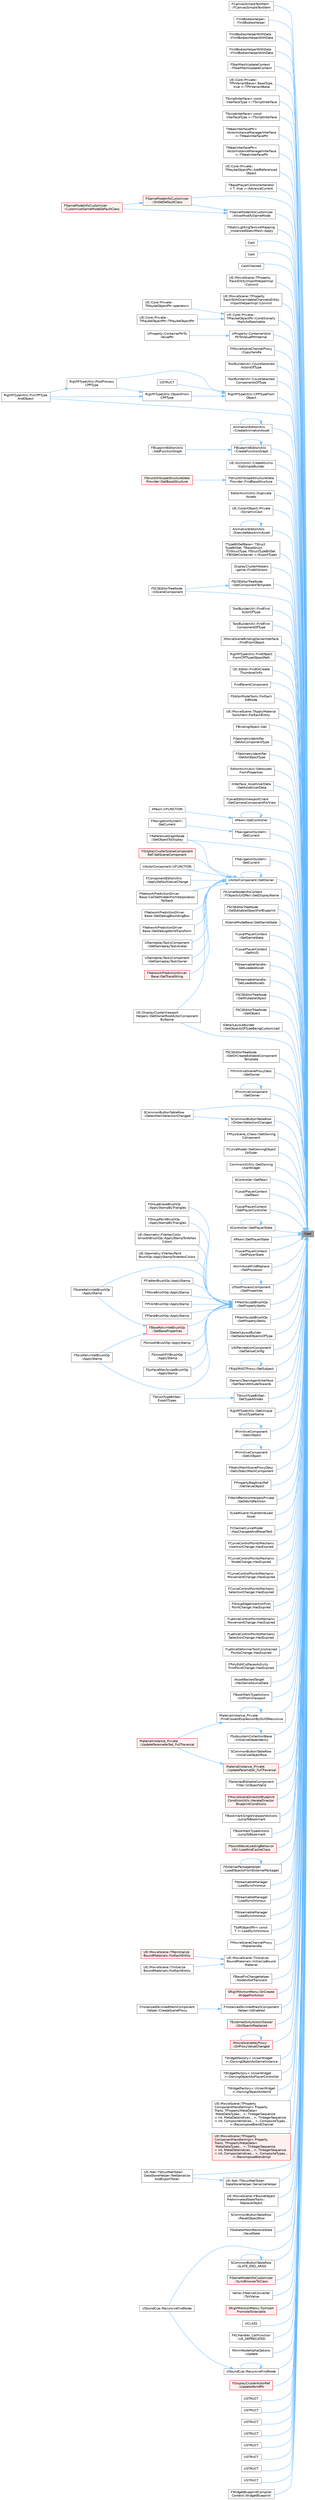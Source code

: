 digraph "Cast"
{
 // INTERACTIVE_SVG=YES
 // LATEX_PDF_SIZE
  bgcolor="transparent";
  edge [fontname=Helvetica,fontsize=10,labelfontname=Helvetica,labelfontsize=10];
  node [fontname=Helvetica,fontsize=10,shape=box,height=0.2,width=0.4];
  rankdir="RL";
  Node1 [id="Node000001",label="Cast",height=0.2,width=0.4,color="gray40", fillcolor="grey60", style="filled", fontcolor="black",tooltip=" "];
  Node1 -> Node2 [id="edge1_Node000001_Node000002",dir="back",color="steelblue1",style="solid",tooltip=" "];
  Node2 [id="Node000002",label="FCanvasSimpleTextItem\l::FCanvasSimpleTextItem",height=0.2,width=0.4,color="grey40", fillcolor="white", style="filled",URL="$d8/de2/classFCanvasSimpleTextItem.html#a01c186486002ed4fd126511b61e7a86a",tooltip="Constructor."];
  Node1 -> Node3 [id="edge2_Node000001_Node000003",dir="back",color="steelblue1",style="solid",tooltip=" "];
  Node3 [id="Node000003",label="FInitBodiesHelper::\lFInitBodiesHelper",height=0.2,width=0.4,color="grey40", fillcolor="white", style="filled",URL="$d5/d8e/structFInitBodiesHelper.html#a86c9d74a00c7fded91cfdf7fc2d6989f",tooltip=" "];
  Node1 -> Node4 [id="edge3_Node000001_Node000004",dir="back",color="steelblue1",style="solid",tooltip=" "];
  Node4 [id="Node000004",label="FInitBodiesHelperWithData\l::FInitBodiesHelperWithData",height=0.2,width=0.4,color="grey40", fillcolor="white", style="filled",URL="$d7/d7e/structFInitBodiesHelperWithData.html#a4f21f7468a4128b8f01c4a8bce074e0a",tooltip=" "];
  Node1 -> Node5 [id="edge4_Node000001_Node000005",dir="back",color="steelblue1",style="solid",tooltip=" "];
  Node5 [id="Node000005",label="FInitBodiesHelperWithData\l::FInitBodiesHelperWithData",height=0.2,width=0.4,color="grey40", fillcolor="white", style="filled",URL="$d7/d7e/structFInitBodiesHelperWithData.html#a0c193d12812a23575c629fad4cda5cf7",tooltip=" "];
  Node1 -> Node6 [id="edge5_Node000001_Node000006",dir="back",color="steelblue1",style="solid",tooltip=" "];
  Node6 [id="Node000006",label="FSkelMeshUpdateContext\l::FSkelMeshUpdateContext",height=0.2,width=0.4,color="grey40", fillcolor="white", style="filled",URL="$d7/d33/structFSkelMeshUpdateContext.html#a0a7981243ece7dd532389f9729cc0dcc",tooltip=" "];
  Node1 -> Node7 [id="edge6_Node000001_Node000007",dir="back",color="steelblue1",style="solid",tooltip=" "];
  Node7 [id="Node000007",label="UE::Core::Private::\lTPtrVariantBase\< BaseType,\l true \>::TPtrVariantBase",height=0.2,width=0.4,color="grey40", fillcolor="white", style="filled",URL="$df/dbd/structUE_1_1Core_1_1Private_1_1TPtrVariantBase.html#add8b597178dca2256af934b512d0f3e7",tooltip=" "];
  Node1 -> Node8 [id="edge7_Node000001_Node000008",dir="back",color="steelblue1",style="solid",tooltip=" "];
  Node8 [id="Node000008",label="TScriptInterface\< const\l InterfaceType \>::TScriptInterface",height=0.2,width=0.4,color="grey40", fillcolor="white", style="filled",URL="$dd/d73/classTScriptInterface.html#a43f111e4836ea6ce4f5dd40e00d1c0b0",tooltip=" "];
  Node1 -> Node9 [id="edge8_Node000001_Node000009",dir="back",color="steelblue1",style="solid",tooltip=" "];
  Node9 [id="Node000009",label="TScriptInterface\< const\l InterfaceType \>::TScriptInterface",height=0.2,width=0.4,color="grey40", fillcolor="white", style="filled",URL="$dd/d73/classTScriptInterface.html#aefdea0c46e58f673ab39a670700d4801",tooltip=" "];
  Node1 -> Node10 [id="edge9_Node000001_Node000010",dir="back",color="steelblue1",style="solid",tooltip=" "];
  Node10 [id="Node000010",label="TWeakInterfacePtr\<\l IActorInstanceManagerInterface\l \>::TWeakInterfacePtr",height=0.2,width=0.4,color="grey40", fillcolor="white", style="filled",URL="$d6/d5b/structTWeakInterfacePtr.html#ab9a571952f1f2a5edbacae906a86f252",tooltip=" "];
  Node1 -> Node11 [id="edge10_Node000001_Node000011",dir="back",color="steelblue1",style="solid",tooltip=" "];
  Node11 [id="Node000011",label="TWeakInterfacePtr\<\l IActorInstanceManagerInterface\l \>::TWeakInterfacePtr",height=0.2,width=0.4,color="grey40", fillcolor="white", style="filled",URL="$d6/d5b/structTWeakInterfacePtr.html#a242e72911105d80e06d3dcfac2c576da",tooltip=" "];
  Node1 -> Node12 [id="edge11_Node000001_Node000012",dir="back",color="steelblue1",style="solid",tooltip=" "];
  Node12 [id="Node000012",label="UE::Core::Private::\lTMaybeObjectPtr::AddReferenced\lObject",height=0.2,width=0.4,color="grey40", fillcolor="white", style="filled",URL="$dc/d92/classUE_1_1Core_1_1Private_1_1TMaybeObjectPtr.html#a73ee2d12ec5837dd726795a92750d25a",tooltip=" "];
  Node1 -> Node13 [id="edge12_Node000001_Node000013",dir="back",color="steelblue1",style="solid",tooltip=" "];
  Node13 [id="Node000013",label="TBasePlayerControllerIterator\l\< T, true \>::AdvanceCurrent",height=0.2,width=0.4,color="grey40", fillcolor="white", style="filled",URL="$dd/dbd/classTBasePlayerControllerIterator.html#a2365e35710b7cbd38144332cc611a778",tooltip=" "];
  Node1 -> Node14 [id="edge13_Node000001_Node000014",dir="back",color="steelblue1",style="solid",tooltip=" "];
  Node14 [id="Node000014",label="FGameModeInfoCustomizer\l::AllowModifyGameMode",height=0.2,width=0.4,color="grey40", fillcolor="white", style="filled",URL="$d8/d99/classFGameModeInfoCustomizer.html#a490f16cd398c6b4d95dda016018a644f",tooltip="Are we allowed to modify the currently selected GameMode."];
  Node14 -> Node15 [id="edge14_Node000014_Node000015",dir="back",color="steelblue1",style="solid",tooltip=" "];
  Node15 [id="Node000015",label="FGameModeInfoCustomizer\l::CustomizeGameModeDefaultClass",height=0.2,width=0.4,color="red", fillcolor="#FFF0F0", style="filled",URL="$d8/d99/classFGameModeInfoCustomizer.html#a74d406f84c5b9f70518e8d34579a603e",tooltip="Create widget fo modifying a default class within the current GameMode."];
  Node14 -> Node17 [id="edge15_Node000014_Node000017",dir="back",color="steelblue1",style="solid",tooltip=" "];
  Node17 [id="Node000017",label="FGameModeInfoCustomizer\l::OnSetDefaultClass",height=0.2,width=0.4,color="red", fillcolor="#FFF0F0", style="filled",URL="$d8/d99/classFGameModeInfoCustomizer.html#a2a39d454a3b125216403449709824e10",tooltip="Set a new default class by property name."];
  Node17 -> Node15 [id="edge16_Node000017_Node000015",dir="back",color="steelblue1",style="solid",tooltip=" "];
  Node1 -> Node20 [id="edge17_Node000001_Node000020",dir="back",color="steelblue1",style="solid",tooltip=" "];
  Node20 [id="Node000020",label="FStaticLightingTextureMapping\l_InstancedStaticMesh::Apply",height=0.2,width=0.4,color="grey40", fillcolor="white", style="filled",URL="$d6/d70/classFStaticLightingTextureMapping__InstancedStaticMesh.html#a613b6ad7072a93624e7440372095d7d0",tooltip="Called when the static lighting has been computed to apply it to the mapping's owner."];
  Node1 -> Node21 [id="edge18_Node000001_Node000021",dir="back",color="steelblue1",style="solid",tooltip=" "];
  Node21 [id="Node000021",label="Cast",height=0.2,width=0.4,color="grey40", fillcolor="white", style="filled",URL="$d4/d55/Casts_8h.html#aa3bee9241bfea4e31a141239ed1072bd",tooltip=" "];
  Node1 -> Node22 [id="edge19_Node000001_Node000022",dir="back",color="steelblue1",style="solid",tooltip=" "];
  Node22 [id="Node000022",label="Cast",height=0.2,width=0.4,color="grey40", fillcolor="white", style="filled",URL="$d4/d55/Casts_8h.html#ad1dc37e15df3c764f07af1d14369ec34",tooltip=" "];
  Node1 -> Node23 [id="edge20_Node000001_Node000023",dir="back",color="steelblue1",style="solid",tooltip=" "];
  Node23 [id="Node000023",label="CastChecked",height=0.2,width=0.4,color="grey40", fillcolor="white", style="filled",URL="$d4/d55/Casts_8h.html#a6179024f682e78f98f7cfd82c1fdac31",tooltip=" "];
  Node1 -> Node24 [id="edge21_Node000001_Node000024",dir="back",color="steelblue1",style="solid",tooltip=" "];
  Node24 [id="Node000024",label="UE::MovieScene::TProperty\lTrackEntityImportHelperImpl\l::Commit",height=0.2,width=0.4,color="grey40", fillcolor="white", style="filled",URL="$d1/de8/structUE_1_1MovieScene_1_1TPropertyTrackEntityImportHelperImpl.html#a826e41103bbdda25abb0fc7fd373d636",tooltip=" "];
  Node1 -> Node25 [id="edge22_Node000001_Node000025",dir="back",color="steelblue1",style="solid",tooltip=" "];
  Node25 [id="Node000025",label="UE::MovieScene::TProperty\lTrackWithOverridableChannelsEntity\lImportHelperImpl::Commit",height=0.2,width=0.4,color="grey40", fillcolor="white", style="filled",URL="$d9/daa/structUE_1_1MovieScene_1_1TPropertyTrackWithOverridableChannelsEntityImportHelperImpl.html#a7497ac6885c9741ba2b2efb5447aee32",tooltip=" "];
  Node1 -> Node26 [id="edge23_Node000001_Node000026",dir="back",color="steelblue1",style="solid",tooltip=" "];
  Node26 [id="Node000026",label="UE::Core::Private::\lTMaybeObjectPtr::Conditionally\lMarkAsReachable",height=0.2,width=0.4,color="grey40", fillcolor="white", style="filled",URL="$dc/d92/classUE_1_1Core_1_1Private_1_1TMaybeObjectPtr.html#a29ee103bc2b47f1f7c6645147652eb7e",tooltip=" "];
  Node26 -> Node27 [id="edge24_Node000026_Node000027",dir="back",color="steelblue1",style="solid",tooltip=" "];
  Node27 [id="Node000027",label="UE::Core::Private::\lTMaybeObjectPtr::TMaybeObjectPtr",height=0.2,width=0.4,color="grey40", fillcolor="white", style="filled",URL="$dc/d92/classUE_1_1Core_1_1Private_1_1TMaybeObjectPtr.html#aed2a3ac29e7a7054e929c2b763a4d066",tooltip=" "];
  Node26 -> Node28 [id="edge25_Node000026_Node000028",dir="back",color="steelblue1",style="solid",tooltip=" "];
  Node28 [id="Node000028",label="UE::Core::Private::\lTMaybeObjectPtr::operator=",height=0.2,width=0.4,color="grey40", fillcolor="white", style="filled",URL="$dc/d92/classUE_1_1Core_1_1Private_1_1TMaybeObjectPtr.html#aa3fe48d1b3886e62af85e13ab70f1eef",tooltip=" "];
  Node1 -> Node29 [id="edge26_Node000001_Node000029",dir="back",color="steelblue1",style="solid",tooltip=" "];
  Node29 [id="Node000029",label="UProperty::ContainerVoid\lPtrToValuePtrInternal",height=0.2,width=0.4,color="grey40", fillcolor="white", style="filled",URL="$dd/d39/classUProperty.html#add8c69d428fd5059a03c3bb43e1deeeb",tooltip=" "];
  Node29 -> Node30 [id="edge27_Node000029_Node000030",dir="back",color="steelblue1",style="solid",tooltip=" "];
  Node30 [id="Node000030",label="UProperty::ContainerPtrTo\lValuePtr",height=0.2,width=0.4,color="grey40", fillcolor="white", style="filled",URL="$dd/d39/classUProperty.html#ac89b27bfcba755cd55e6b24744c86993",tooltip=" "];
  Node1 -> Node31 [id="edge28_Node000001_Node000031",dir="back",color="steelblue1",style="solid",tooltip=" "];
  Node31 [id="Node000031",label="FMovieSceneChannelProxy\l::CopyHandle",height=0.2,width=0.4,color="grey40", fillcolor="white", style="filled",URL="$dd/d5f/structFMovieSceneChannelProxy.html#a551be263ce05f8d1be61997dcf447c4f",tooltip="Make a new channel handle for the same channel type name and index for this channel proxy."];
  Node1 -> Node32 [id="edge29_Node000001_Node000032",dir="back",color="steelblue1",style="solid",tooltip=" "];
  Node32 [id="Node000032",label="ToolBuilderUtil::CountSelected\lActorsOfType",height=0.2,width=0.4,color="grey40", fillcolor="white", style="filled",URL="$de/d3e/namespaceToolBuilderUtil.html#ae52ec65b46ade2e1a470ccc6076c99ea",tooltip="Count number of selected Actors of given type."];
  Node1 -> Node33 [id="edge30_Node000001_Node000033",dir="back",color="steelblue1",style="solid",tooltip=" "];
  Node33 [id="Node000033",label="ToolBuilderUtil::CountSelected\lComponentsOfType",height=0.2,width=0.4,color="grey40", fillcolor="white", style="filled",URL="$de/d3e/namespaceToolBuilderUtil.html#ac92fcc688e8fc2c900c85355b79554cf",tooltip="Count number of components of given type."];
  Node1 -> Node34 [id="edge31_Node000001_Node000034",dir="back",color="steelblue1",style="solid",tooltip=" "];
  Node34 [id="Node000034",label="RigVMTypeUtils::CPPTypeFrom\lObject",height=0.2,width=0.4,color="grey40", fillcolor="white", style="filled",URL="$d9/d01/namespaceRigVMTypeUtils.html#ab0fe455249fed1eb404187130752f2b4",tooltip=" "];
  Node34 -> Node35 [id="edge32_Node000034_Node000035",dir="back",color="steelblue1",style="solid",tooltip=" "];
  Node35 [id="Node000035",label="RigVMTypeUtils::ObjectFrom\lCPPType",height=0.2,width=0.4,color="grey40", fillcolor="white", style="filled",URL="$d9/d01/namespaceRigVMTypeUtils.html#a782f8e06e09a2bc55a1e27c0b83201b5",tooltip=" "];
  Node35 -> Node36 [id="edge33_Node000035_Node000036",dir="back",color="steelblue1",style="solid",tooltip=" "];
  Node36 [id="Node000036",label="RigVMTypeUtils::FixCPPType\lAndObject",height=0.2,width=0.4,color="grey40", fillcolor="white", style="filled",URL="$d9/d01/namespaceRigVMTypeUtils.html#a3d94027dc13494128fe7ca7762e3daa1",tooltip=" "];
  Node35 -> Node37 [id="edge34_Node000035_Node000037",dir="back",color="steelblue1",style="solid",tooltip=" "];
  Node37 [id="Node000037",label="RigVMTypeUtils::PostProcess\lCPPType",height=0.2,width=0.4,color="grey40", fillcolor="white", style="filled",URL="$d9/d01/namespaceRigVMTypeUtils.html#ae254144f36a44eff91474bd25ea60922",tooltip=" "];
  Node37 -> Node36 [id="edge35_Node000037_Node000036",dir="back",color="steelblue1",style="solid",tooltip=" "];
  Node34 -> Node37 [id="edge36_Node000034_Node000037",dir="back",color="steelblue1",style="solid",tooltip=" "];
  Node34 -> Node38 [id="edge37_Node000034_Node000038",dir="back",color="steelblue1",style="solid",tooltip=" "];
  Node38 [id="Node000038",label="USTRUCT",height=0.2,width=0.4,color="grey40", fillcolor="white", style="filled",URL="$d8/dbc/RigVMTemplate_8h.html#acfaaccb4d3066b107ad1252d753765a2",tooltip=" "];
  Node1 -> Node39 [id="edge38_Node000001_Node000039",dir="back",color="steelblue1",style="solid",tooltip=" "];
  Node39 [id="Node000039",label="AnimationEditorUtils\l::CreateAnimationAsset",height=0.2,width=0.4,color="grey40", fillcolor="white", style="filled",URL="$d6/d71/namespaceAnimationEditorUtils.html#af3a8071c018c5633e493934f64450342",tooltip=" "];
  Node39 -> Node39 [id="edge39_Node000039_Node000039",dir="back",color="steelblue1",style="solid",tooltip=" "];
  Node1 -> Node40 [id="edge40_Node000001_Node000040",dir="back",color="steelblue1",style="solid",tooltip=" "];
  Node40 [id="Node000040",label="FBlueprintEditorUtils\l::CreateFunctionGraph",height=0.2,width=0.4,color="grey40", fillcolor="white", style="filled",URL="$d1/db4/classFBlueprintEditorUtils.html#ab1bff1586835197fa760d2a7767ce586",tooltip="Creates a function graph, but does not add it to the blueprint."];
  Node40 -> Node41 [id="edge41_Node000040_Node000041",dir="back",color="steelblue1",style="solid",tooltip=" "];
  Node41 [id="Node000041",label="FBlueprintEditorUtils\l::AddFunctionGraph",height=0.2,width=0.4,color="grey40", fillcolor="white", style="filled",URL="$d1/db4/classFBlueprintEditorUtils.html#a4e45a59eac33330e503f7eae2000b28d",tooltip="Adds a function graph to this blueprint."];
  Node40 -> Node40 [id="edge42_Node000040_Node000040",dir="back",color="steelblue1",style="solid",tooltip=" "];
  Node1 -> Node42 [id="edge43_Node000001_Node000042",dir="back",color="steelblue1",style="solid",tooltip=" "];
  Node42 [id="Node000042",label="UE::GizmoUtil::CreateGizmo\lViaSimpleBuilder",height=0.2,width=0.4,color="grey40", fillcolor="white", style="filled",URL="$d1/de8/namespaceUE_1_1GizmoUtil.html#a357b1d93b4b48191a0f76c41f67b9394",tooltip="Template version of CreateGizmoViaSimpleBuilder that does a cast on return."];
  Node1 -> Node43 [id="edge44_Node000001_Node000043",dir="back",color="steelblue1",style="solid",tooltip=" "];
  Node43 [id="Node000043",label="SCommonButtonTableRow\l::DetectItemSelectionChanged",height=0.2,width=0.4,color="grey40", fillcolor="white", style="filled",URL="$d5/dfd/classSCommonButtonTableRow.html#afe9bd0d10bc2d223d285158c0e2bca6a",tooltip=" "];
  Node1 -> Node44 [id="edge45_Node000001_Node000044",dir="back",color="steelblue1",style="solid",tooltip=" "];
  Node44 [id="Node000044",label="EditorAnimUtils::Duplicate\lAssets",height=0.2,width=0.4,color="grey40", fillcolor="white", style="filled",URL="$db/d52/namespaceEditorAnimUtils.html#a0a243f8dca23324825748113f1f132ac",tooltip="Duplicates the supplied AssetsToDuplicate and returns a map of original asset to duplicate."];
  Node1 -> Node45 [id="edge46_Node000001_Node000045",dir="back",color="steelblue1",style="solid",tooltip=" "];
  Node45 [id="Node000045",label="UE::CoreUObject::Private\l::DynamicCast",height=0.2,width=0.4,color="grey40", fillcolor="white", style="filled",URL="$d9/d98/namespaceUE_1_1CoreUObject_1_1Private.html#af40c010eaa977a49410330a053b145fd",tooltip=" "];
  Node1 -> Node46 [id="edge47_Node000001_Node000046",dir="back",color="steelblue1",style="solid",tooltip=" "];
  Node46 [id="Node000046",label="AnimationEditorUtils\l::ExecuteNewAnimAsset",height=0.2,width=0.4,color="grey40", fillcolor="white", style="filled",URL="$d6/d71/namespaceAnimationEditorUtils.html#a3a5781e97aa09ef9371acaeee5595bb1",tooltip=" "];
  Node46 -> Node46 [id="edge48_Node000046_Node000046",dir="back",color="steelblue1",style="solid",tooltip=" "];
  Node1 -> Node47 [id="edge49_Node000001_Node000047",dir="back",color="steelblue1",style="solid",tooltip=" "];
  Node47 [id="Node000047",label="TTypeBitSetBase\< TStruct\lTypeBitSet, TBaseStruct,\l TUStructType, FStructTypeBitSet\l::FBitSetContainer \>::ExportTypes",height=0.2,width=0.4,color="grey40", fillcolor="white", style="filled",URL="$d7/d6f/structTTypeBitSetBase.html#afa8ab029a6b55c78c7c4180c0691681c",tooltip=" "];
  Node1 -> Node48 [id="edge50_Node000001_Node000048",dir="back",color="steelblue1",style="solid",tooltip=" "];
  Node48 [id="Node000048",label="DisplayClusterHelpers\l::game::FindAllActors",height=0.2,width=0.4,color="grey40", fillcolor="white", style="filled",URL="$d7/d25/namespaceDisplayClusterHelpers_1_1game.html#a314a3868ae02a6d8dd33e159d78db52a",tooltip=" "];
  Node1 -> Node49 [id="edge51_Node000001_Node000049",dir="back",color="steelblue1",style="solid",tooltip=" "];
  Node49 [id="Node000049",label="FStructOnScopeStructureData\lProvider::FindBaseStructure",height=0.2,width=0.4,color="grey40", fillcolor="white", style="filled",URL="$db/ddb/classFStructOnScopeStructureDataProvider.html#a5acdf91bc665d7402ccbf0de673f7896",tooltip=" "];
  Node49 -> Node50 [id="edge52_Node000049_Node000050",dir="back",color="steelblue1",style="solid",tooltip=" "];
  Node50 [id="Node000050",label="FStructOnScopeStructureData\lProvider::GetBaseStructure",height=0.2,width=0.4,color="red", fillcolor="#FFF0F0", style="filled",URL="$db/ddb/classFStructOnScopeStructureDataProvider.html#abf6682b20cb0f81dd3b0fc33e5bb1bad",tooltip=" "];
  Node1 -> Node52 [id="edge53_Node000001_Node000052",dir="back",color="steelblue1",style="solid",tooltip=" "];
  Node52 [id="Node000052",label="MaterialInstance_Private\l::FindClosestExpressionByGUIDRecursive",height=0.2,width=0.4,color="grey40", fillcolor="white", style="filled",URL="$dd/dcf/namespaceMaterialInstance__Private.html#a59ae1d24a29f8ac84e11f48bf996bc0f",tooltip="Workaround - Similar to base call but evaluates all expressions found, not just the first."];
  Node52 -> Node52 [id="edge54_Node000052_Node000052",dir="back",color="steelblue1",style="solid",tooltip=" "];
  Node52 -> Node53 [id="edge55_Node000052_Node000053",dir="back",color="steelblue1",style="solid",tooltip=" "];
  Node53 [id="Node000053",label="MaterialInstance_Private\l::UpdateParameterSet_FullTraversal",height=0.2,width=0.4,color="red", fillcolor="#FFF0F0", style="filled",URL="$dd/dcf/namespaceMaterialInstance__Private.html#aedb8c8be92d5155966ec6ce08a772749",tooltip=" "];
  Node1 -> Node55 [id="edge56_Node000001_Node000055",dir="back",color="steelblue1",style="solid",tooltip=" "];
  Node55 [id="Node000055",label="ToolBuilderUtil::FindFirst\lActorOfType",height=0.2,width=0.4,color="grey40", fillcolor="white", style="filled",URL="$de/d3e/namespaceToolBuilderUtil.html#a3ffb87cf1f474bec278e1f3897363721",tooltip="Find first first available Actor of given type, or return nullptr if not found."];
  Node1 -> Node56 [id="edge57_Node000001_Node000056",dir="back",color="steelblue1",style="solid",tooltip=" "];
  Node56 [id="Node000056",label="ToolBuilderUtil::FindFirst\lComponentOfType",height=0.2,width=0.4,color="grey40", fillcolor="white", style="filled",URL="$de/d3e/namespaceToolBuilderUtil.html#a3e14634bf6db05f4de9191e3d6da04c3",tooltip="First first available component of given type."];
  Node1 -> Node57 [id="edge58_Node000001_Node000057",dir="back",color="steelblue1",style="solid",tooltip=" "];
  Node57 [id="Node000057",label="IMovieSceneBindingOwnerInterface\l::FindFromObject",height=0.2,width=0.4,color="grey40", fillcolor="white", style="filled",URL="$df/dd5/classIMovieSceneBindingOwnerInterface.html#aa1ea7b980bfc83f8cac4647674e30d3d",tooltip="Find an IMovieSceneBindingOwnerInterface ptr from the specified object or its outers."];
  Node1 -> Node58 [id="edge59_Node000001_Node000058",dir="back",color="steelblue1",style="solid",tooltip=" "];
  Node58 [id="Node000058",label="RigVMTypeUtils::FindObject\lFromCPPTypeObjectPath",height=0.2,width=0.4,color="grey40", fillcolor="white", style="filled",URL="$d9/d01/namespaceRigVMTypeUtils.html#aa2aaa4b2cef83db2707943613a5fbc5f",tooltip=" "];
  Node1 -> Node59 [id="edge60_Node000001_Node000059",dir="back",color="steelblue1",style="solid",tooltip=" "];
  Node59 [id="Node000059",label="UE::Editor::FindOrCreate\lThumbnailInfo",height=0.2,width=0.4,color="grey40", fillcolor="white", style="filled",URL="$dd/dd7/namespaceUE_1_1Editor.html#a9a25493c6cd1fa78dd3c324d97133e1d",tooltip=" "];
  Node1 -> Node60 [id="edge61_Node000001_Node000060",dir="back",color="steelblue1",style="solid",tooltip=" "];
  Node60 [id="Node000060",label="FindParentComponent",height=0.2,width=0.4,color="grey40", fillcolor="white", style="filled",URL="$d2/d54/GameplayEffectComponent_8h.html#aebdf9744fe2e2aef167ebf81656b9447",tooltip="Gameplay Effect Component (aka GEComponent)"];
  Node1 -> Node36 [id="edge62_Node000001_Node000036",dir="back",color="steelblue1",style="solid",tooltip=" "];
  Node1 -> Node61 [id="edge63_Node000001_Node000061",dir="back",color="steelblue1",style="solid",tooltip=" "];
  Node61 [id="Node000061",label="FEditorModeTools::ForEach\lEdMode",height=0.2,width=0.4,color="grey40", fillcolor="white", style="filled",URL="$d4/d06/classFEditorModeTools.html#ae7f7df036cb33ebb8354e5c33db299b5",tooltip=" "];
  Node1 -> Node62 [id="edge64_Node000001_Node000062",dir="back",color="steelblue1",style="solid",tooltip=" "];
  Node62 [id="Node000062",label="UE::MovieScene::TApplyMaterial\lSwitchers::ForEachEntity",height=0.2,width=0.4,color="grey40", fillcolor="white", style="filled",URL="$d4/dbc/structUE_1_1MovieScene_1_1TApplyMaterialSwitchers.html#a21e65278a37a3a5ea3bb46cc183b7417",tooltip=" "];
  Node1 -> Node63 [id="edge65_Node000001_Node000063",dir="back",color="steelblue1",style="solid",tooltip=" "];
  Node63 [id="Node000063",label="FBindingObject::Get",height=0.2,width=0.4,color="grey40", fillcolor="white", style="filled",URL="$dc/da7/classFBindingObject.html#ac7c000528af31e7510463f25a9854f9f",tooltip=" "];
  Node1 -> Node64 [id="edge66_Node000001_Node000064",dir="back",color="steelblue1",style="solid",tooltip=" "];
  Node64 [id="Node000064",label="FGeometryIdentifier\l::GetAsComponentType",height=0.2,width=0.4,color="grey40", fillcolor="white", style="filled",URL="$d4/da3/structFGeometryIdentifier.html#a8d3f6b6c27bd09cdc6d332d3bb677122",tooltip=" "];
  Node1 -> Node65 [id="edge67_Node000001_Node000065",dir="back",color="steelblue1",style="solid",tooltip=" "];
  Node65 [id="Node000065",label="FGeometryIdentifier\l::GetAsObjectType",height=0.2,width=0.4,color="grey40", fillcolor="white", style="filled",URL="$d4/da3/structFGeometryIdentifier.html#a95b9480f05132e759531767b30772400",tooltip=" "];
  Node1 -> Node66 [id="edge68_Node000001_Node000066",dir="back",color="steelblue1",style="solid",tooltip=" "];
  Node66 [id="Node000066",label="EditorAnimUtils::GetAssets\lFromProperties",height=0.2,width=0.4,color="grey40", fillcolor="white", style="filled",URL="$db/d52/namespaceEditorAnimUtils.html#aff6ba517aef2ffd66fd6342d86160e95",tooltip=" "];
  Node1 -> Node67 [id="edge69_Node000001_Node000067",dir="back",color="steelblue1",style="solid",tooltip=" "];
  Node67 [id="Node000067",label="IInterface_AssetUserData\l::GetAssetUserData",height=0.2,width=0.4,color="grey40", fillcolor="white", style="filled",URL="$dd/dbe/classIInterface__AssetUserData.html#a7b9760061ab59e101f046bdd78637b44",tooltip=" "];
  Node1 -> Node68 [id="edge70_Node000001_Node000068",dir="back",color="steelblue1",style="solid",tooltip=" "];
  Node68 [id="Node000068",label="FLevelEditorViewportClient\l::GetCameraComponentForView",height=0.2,width=0.4,color="grey40", fillcolor="white", style="filled",URL="$d4/dc1/classFLevelEditorViewportClient.html#a48b69a5a605372ffb317b15c7fd6dc5c",tooltip="Find the camera component that is driving this viewport, in the following order of preference:"];
  Node1 -> Node69 [id="edge71_Node000001_Node000069",dir="back",color="steelblue1",style="solid",tooltip=" "];
  Node69 [id="Node000069",label="FSCSEditorTreeNode\l::GetComponentTemplate",height=0.2,width=0.4,color="grey40", fillcolor="white", style="filled",URL="$d3/deb/classFSCSEditorTreeNode.html#ab35463550e668d004b178232436eb200",tooltip=" "];
  Node69 -> Node70 [id="edge72_Node000069_Node000070",dir="back",color="steelblue1",style="solid",tooltip=" "];
  Node70 [id="Node000070",label="FSCSEditorTreeNode\l::IsSceneComponent",height=0.2,width=0.4,color="grey40", fillcolor="white", style="filled",URL="$d3/deb/classFSCSEditorTreeNode.html#a1f78fbefe072b76cc2e926d0bfe33431",tooltip=" "];
  Node1 -> Node71 [id="edge73_Node000001_Node000071",dir="back",color="steelblue1",style="solid",tooltip=" "];
  Node71 [id="Node000071",label="APawn::GetController",height=0.2,width=0.4,color="grey40", fillcolor="white", style="filled",URL="$db/dc7/classAPawn.html#a04c583e7276e20e7fca0d37af79a6ef7",tooltip="Returns controller for this actor cast to the template type."];
  Node71 -> Node71 [id="edge74_Node000071_Node000071",dir="back",color="steelblue1",style="solid",tooltip=" "];
  Node71 -> Node72 [id="edge75_Node000071_Node000072",dir="back",color="steelblue1",style="solid",tooltip=" "];
  Node72 [id="Node000072",label="APawn::UFUNCTION",height=0.2,width=0.4,color="grey40", fillcolor="white", style="filled",URL="$db/dc7/classAPawn.html#a56e269daf62f4f79a7d3cfadf122ab66",tooltip="Returns controller for this actor."];
  Node1 -> Node73 [id="edge76_Node000001_Node000073",dir="back",color="steelblue1",style="solid",tooltip=" "];
  Node73 [id="Node000073",label="FNavigationSystem::\lGetCurrent",height=0.2,width=0.4,color="grey40", fillcolor="white", style="filled",URL="$d0/d82/namespaceFNavigationSystem.html#abc1313e0e4d3002c8b4dfd99e35ea9ec",tooltip=" "];
  Node1 -> Node74 [id="edge77_Node000001_Node000074",dir="back",color="steelblue1",style="solid",tooltip=" "];
  Node74 [id="Node000074",label="FNavigationSystem::\lGetCurrent",height=0.2,width=0.4,color="grey40", fillcolor="white", style="filled",URL="$d0/d82/namespaceFNavigationSystem.html#a393578eb8be394c5da87e43d87ea4363",tooltip=" "];
  Node74 -> Node75 [id="edge78_Node000074_Node000075",dir="back",color="steelblue1",style="solid",tooltip=" "];
  Node75 [id="Node000075",label="FNavigationSystem::\lGetCurrent",height=0.2,width=0.4,color="grey40", fillcolor="white", style="filled",URL="$d0/d82/namespaceFNavigationSystem.html#a5a31c5e0cc623c80127885f9e3fa6a8a",tooltip=" "];
  Node1 -> Node76 [id="edge79_Node000001_Node000076",dir="back",color="steelblue1",style="solid",tooltip=" "];
  Node76 [id="Node000076",label="FKismetNodeInfoContext\l::FObjectUUIDPair::GetDisplayName",height=0.2,width=0.4,color="grey40", fillcolor="white", style="filled",URL="$d8/df6/structFKismetNodeInfoContext_1_1FObjectUUIDPair.html#aa594444424d27b707f0fe18166af773b",tooltip=" "];
  Node1 -> Node77 [id="edge80_Node000001_Node000077",dir="back",color="steelblue1",style="solid",tooltip=" "];
  Node77 [id="Node000077",label="FSCSEditorTreeNode\l::GetEditableObjectForBlueprint",height=0.2,width=0.4,color="grey40", fillcolor="white", style="filled",URL="$d3/deb/classFSCSEditorTreeNode.html#ac3f6ab5de67a1005170a99906121a8c3",tooltip=" "];
  Node1 -> Node78 [id="edge81_Node000001_Node000078",dir="back",color="steelblue1",style="solid",tooltip=" "];
  Node78 [id="Node000078",label="AGameModeBase::GetGameState",height=0.2,width=0.4,color="grey40", fillcolor="white", style="filled",URL="$d3/d04/classAGameModeBase.html#a14a1eb8795458aba07a7abbfb01aace0",tooltip="Helper template to returns the current GameState casted to the desired type."];
  Node1 -> Node79 [id="edge82_Node000001_Node000079",dir="back",color="steelblue1",style="solid",tooltip=" "];
  Node79 [id="Node000079",label="FLocalPlayerContext\l::GetGameState",height=0.2,width=0.4,color="grey40", fillcolor="white", style="filled",URL="$d5/db0/structFLocalPlayerContext.html#a03c177958f02024d8e664ea5f31bef7a",tooltip="Templated Getter for the Game State."];
  Node1 -> Node80 [id="edge83_Node000001_Node000080",dir="back",color="steelblue1",style="solid",tooltip=" "];
  Node80 [id="Node000080",label="FLocalPlayerContext\l::GetHUD",height=0.2,width=0.4,color="grey40", fillcolor="white", style="filled",URL="$d5/db0/structFLocalPlayerContext.html#a94ac85ea088c839a06032396efdd54c3",tooltip="Templated Getter for the HUD."];
  Node1 -> Node81 [id="edge84_Node000001_Node000081",dir="back",color="steelblue1",style="solid",tooltip=" "];
  Node81 [id="Node000081",label="FStreamableHandle::\lGetLoadedAsset",height=0.2,width=0.4,color="grey40", fillcolor="white", style="filled",URL="$df/d25/structFStreamableHandle.html#acd696cca3dd532cafee0577defd05137",tooltip="Templated version of above."];
  Node1 -> Node82 [id="edge85_Node000001_Node000082",dir="back",color="steelblue1",style="solid",tooltip=" "];
  Node82 [id="Node000082",label="FStreamableHandle::\lGetLoadedAssets",height=0.2,width=0.4,color="grey40", fillcolor="white", style="filled",URL="$df/d25/structFStreamableHandle.html#a18b8e2a82693a970aedbe767d15c504f",tooltip="Templated version of above."];
  Node1 -> Node83 [id="edge86_Node000001_Node000083",dir="back",color="steelblue1",style="solid",tooltip=" "];
  Node83 [id="Node000083",label="FSCSEditorTreeNode\l::GetMutableObject",height=0.2,width=0.4,color="grey40", fillcolor="white", style="filled",URL="$d3/deb/classFSCSEditorTreeNode.html#a83f1c4351dc8356a249b6880573b4f85",tooltip=" "];
  Node1 -> Node84 [id="edge87_Node000001_Node000084",dir="back",color="steelblue1",style="solid",tooltip=" "];
  Node84 [id="Node000084",label="FSCSEditorTreeNode\l::GetObject",height=0.2,width=0.4,color="grey40", fillcolor="white", style="filled",URL="$d3/deb/classFSCSEditorTreeNode.html#a3c15f24965d400253a929d93dae17dca",tooltip=" "];
  Node1 -> Node85 [id="edge88_Node000001_Node000085",dir="back",color="steelblue1",style="solid",tooltip=" "];
  Node85 [id="Node000085",label="IDetailLayoutBuilder\l::GetObjectsOfTypeBeingCustomized",height=0.2,width=0.4,color="grey40", fillcolor="white", style="filled",URL="$d7/de5/classIDetailLayoutBuilder.html#a746c8686c04f0f1ce4d31783f6d3c68d",tooltip="Gets the current object(s) being customized by this builder of ObjectType."];
  Node1 -> Node86 [id="edge89_Node000001_Node000086",dir="back",color="steelblue1",style="solid",tooltip=" "];
  Node86 [id="Node000086",label="FReferenceGraphNode\l::GetObjectToDisplay",height=0.2,width=0.4,color="grey40", fillcolor="white", style="filled",URL="$d1/d2e/structFReferenceGraphNode.html#a4ae4f2f416cc0915dd236d31f23cc5af",tooltip="Returns the object that should be displayed on the graph."];
  Node1 -> Node87 [id="edge90_Node000001_Node000087",dir="back",color="steelblue1",style="solid",tooltip=" "];
  Node87 [id="Node000087",label="FSCSEditorTreeNode\l::GetOrCreateEditableComponent\lTemplate",height=0.2,width=0.4,color="grey40", fillcolor="white", style="filled",URL="$d3/deb/classFSCSEditorTreeNode.html#aa560b4c37a5c879398c39a663537211f",tooltip=" "];
  Node1 -> Node88 [id="edge91_Node000001_Node000088",dir="back",color="steelblue1",style="solid",tooltip=" "];
  Node88 [id="Node000088",label="FPrimitiveSceneProxyDesc\l::GetOwner",height=0.2,width=0.4,color="grey40", fillcolor="white", style="filled",URL="$d8/d04/structFPrimitiveSceneProxyDesc.html#a8e92d6a798c821e477b5dd49eacb0515",tooltip=" "];
  Node1 -> Node89 [id="edge92_Node000001_Node000089",dir="back",color="steelblue1",style="solid",tooltip=" "];
  Node89 [id="Node000089",label="IPrimitiveComponent\l::GetOwner",height=0.2,width=0.4,color="grey40", fillcolor="white", style="filled",URL="$de/df3/classIPrimitiveComponent.html#a1bda0637bed357ab29c925f1e34585b3",tooltip=" "];
  Node89 -> Node89 [id="edge93_Node000089_Node000089",dir="back",color="steelblue1",style="solid",tooltip=" "];
  Node1 -> Node90 [id="edge94_Node000001_Node000090",dir="back",color="steelblue1",style="solid",tooltip=" "];
  Node90 [id="Node000090",label="UActorComponent::GetOwner",height=0.2,width=0.4,color="grey40", fillcolor="white", style="filled",URL="$df/db5/classUActorComponent.html#aaa13fbf1d66a8cd4c3fc12da62ece961",tooltip="Templated version of GetOwner(), will return nullptr if cast fails."];
  Node90 -> Node91 [id="edge95_Node000090_Node000091",dir="back",color="steelblue1",style="solid",tooltip=" "];
  Node91 [id="Node000091",label="FComponentEditorUtils\l::ApplyDefaultValueChange",height=0.2,width=0.4,color="grey40", fillcolor="white", style="filled",URL="$d3/d4a/classFComponentEditorUtils.html#a289dafe5e68fe45993d59ecce6c63a5a",tooltip=" "];
  Node90 -> Node92 [id="edge96_Node000090_Node000092",dir="back",color="steelblue1",style="solid",tooltip=" "];
  Node92 [id="Node000092",label="FNetworkPredictionDriver\lBase::CallSetHiddenForInterpolation\lFallback",height=0.2,width=0.4,color="grey40", fillcolor="white", style="filled",URL="$d9/d6a/structFNetworkPredictionDriverBase.html#aed612023f11fc90399e21efc055f95a6",tooltip=" "];
  Node90 -> Node93 [id="edge97_Node000090_Node000093",dir="back",color="steelblue1",style="solid",tooltip=" "];
  Node93 [id="Node000093",label="FNetworkPredictionDriver\lBase::GetDebugBoundingBox",height=0.2,width=0.4,color="grey40", fillcolor="white", style="filled",URL="$d9/d6a/structFNetworkPredictionDriverBase.html#a7c1c05e714193eb6e309af9de648c3ae",tooltip=" "];
  Node90 -> Node94 [id="edge98_Node000090_Node000094",dir="back",color="steelblue1",style="solid",tooltip=" "];
  Node94 [id="Node000094",label="FNetworkPredictionDriver\lBase::GetDebugWorldTransform",height=0.2,width=0.4,color="grey40", fillcolor="white", style="filled",URL="$d9/d6a/structFNetworkPredictionDriverBase.html#a59b312a84306c3a2d00fa5352e934f82",tooltip=" "];
  Node90 -> Node95 [id="edge99_Node000090_Node000095",dir="back",color="steelblue1",style="solid",tooltip=" "];
  Node95 [id="Node000095",label="UGameplayTasksComponent\l::GetGameplayTaskAvatar",height=0.2,width=0.4,color="grey40", fillcolor="white", style="filled",URL="$d9/d10/classUGameplayTasksComponent.html#ab950bacdd6494a9060da0b44f8ccc05c",tooltip="Get \"body\" of task's owner / default, having location in world (e.g."];
  Node90 -> Node96 [id="edge100_Node000090_Node000096",dir="back",color="steelblue1",style="solid",tooltip=" "];
  Node96 [id="Node000096",label="UGameplayTasksComponent\l::GetGameplayTaskOwner",height=0.2,width=0.4,color="grey40", fillcolor="white", style="filled",URL="$d9/d10/classUGameplayTasksComponent.html#a0fbfbd54c0a5cb9724e5a2d552cf685b",tooltip=" "];
  Node90 -> Node86 [id="edge101_Node000090_Node000086",dir="back",color="steelblue1",style="solid",tooltip=" "];
  Node90 -> Node90 [id="edge102_Node000090_Node000090",dir="back",color="steelblue1",style="solid",tooltip=" "];
  Node90 -> Node97 [id="edge103_Node000090_Node000097",dir="back",color="steelblue1",style="solid",tooltip=" "];
  Node97 [id="Node000097",label="UE::DisplayClusterViewport\lHelpers::GetOwnerRootActorComponent\lByName",height=0.2,width=0.4,color="grey40", fillcolor="white", style="filled",URL="$d6/dec/namespaceUE_1_1DisplayClusterViewportHelpers.html#af959cedeee54a8d5161d1778cfde033e",tooltip="Find a component by name from a RootActor of the specified type."];
  Node90 -> Node98 [id="edge104_Node000090_Node000098",dir="back",color="steelblue1",style="solid",tooltip=" "];
  Node98 [id="Node000098",label="FNetworkPredictionDriver\lBase::GetTraceString",height=0.2,width=0.4,color="red", fillcolor="#FFF0F0", style="filled",URL="$d9/d6a/structFNetworkPredictionDriverBase.html#a7a39f5fff7631990ae426d48161beb14",tooltip=" "];
  Node90 -> Node100 [id="edge105_Node000090_Node000100",dir="back",color="steelblue1",style="solid",tooltip=" "];
  Node100 [id="Node000100",label="FDisplayClusterSceneComponent\lRef::SetSceneComponent",height=0.2,width=0.4,color="red", fillcolor="#FFF0F0", style="filled",URL="$d9/d84/classFDisplayClusterSceneComponentRef.html#a208c36e6ced68c6f6aea0254cbbb28de",tooltip=" "];
  Node90 -> Node102 [id="edge106_Node000090_Node000102",dir="back",color="steelblue1",style="solid",tooltip=" "];
  Node102 [id="Node000102",label="UActorComponent::UFUNCTION",height=0.2,width=0.4,color="grey40", fillcolor="white", style="filled",URL="$df/db5/classUActorComponent.html#a61248f3503c98244c4887860da3a231f",tooltip="Follow the Outer chain to get the AActor that 'Owns' this component."];
  Node1 -> Node97 [id="edge107_Node000001_Node000097",dir="back",color="steelblue1",style="solid",tooltip=" "];
  Node1 -> Node103 [id="edge108_Node000001_Node000103",dir="back",color="steelblue1",style="solid",tooltip=" "];
  Node103 [id="Node000103",label="FPhysScene_Chaos::GetOwning\lComponent",height=0.2,width=0.4,color="grey40", fillcolor="white", style="filled",URL="$d7/dec/classFPhysScene__Chaos.html#a8bea6b25eee59fe0fbd8ef613b49050a",tooltip="Given a solver object, returns its associated component."];
  Node1 -> Node104 [id="edge109_Node000001_Node000104",dir="back",color="steelblue1",style="solid",tooltip=" "];
  Node104 [id="Node000104",label="FCurveModel::GetOwningObject\lOrOuter",height=0.2,width=0.4,color="grey40", fillcolor="white", style="filled",URL="$d1/dd0/classFCurveModel.html#a7dcf3504d48ac3735e2e8eae18ad81b9",tooltip="Get the owning object of this curve as the specified template type, or search is outer chain if it is..."];
  Node1 -> Node105 [id="edge110_Node000001_Node000105",dir="back",color="steelblue1",style="solid",tooltip=" "];
  Node105 [id="Node000105",label="CommonUIUtils::GetOwning\lUserWidget",height=0.2,width=0.4,color="grey40", fillcolor="white", style="filled",URL="$d7/d60/namespaceCommonUIUtils.html#a01f26e7c546f76f91b1158fb4b3e5b74",tooltip="Traverses the UserWidgets that the given widget resides in until we find one matching the given type ..."];
  Node1 -> Node106 [id="edge111_Node000001_Node000106",dir="back",color="steelblue1",style="solid",tooltip=" "];
  Node106 [id="Node000106",label="AController::GetPawn",height=0.2,width=0.4,color="grey40", fillcolor="white", style="filled",URL="$df/d0f/classAController.html#a195eed1fbc9f8a9fbca0e5c03f41ad9d",tooltip="Templated version of GetPawn, will return nullptr if cast fails."];
  Node1 -> Node107 [id="edge112_Node000001_Node000107",dir="back",color="steelblue1",style="solid",tooltip=" "];
  Node107 [id="Node000107",label="FLocalPlayerContext\l::GetPawn",height=0.2,width=0.4,color="grey40", fillcolor="white", style="filled",URL="$d5/db0/structFLocalPlayerContext.html#acb8e9c19ea988ef7f966efc4bfe62f42",tooltip="Templated getter for the player's pawn."];
  Node1 -> Node108 [id="edge113_Node000001_Node000108",dir="back",color="steelblue1",style="solid",tooltip=" "];
  Node108 [id="Node000108",label="FLocalPlayerContext\l::GetPlayerController",height=0.2,width=0.4,color="grey40", fillcolor="white", style="filled",URL="$d5/db0/structFLocalPlayerContext.html#acd33ae589f48ba9f8e57c0bbcc552301",tooltip="Templated version of GetPlayerController()"];
  Node1 -> Node109 [id="edge114_Node000001_Node000109",dir="back",color="steelblue1",style="solid",tooltip=" "];
  Node109 [id="Node000109",label="AController::GetPlayerState",height=0.2,width=0.4,color="grey40", fillcolor="white", style="filled",URL="$df/d0f/classAController.html#ae008fdb496d5bd611fb1a7882e893bb9",tooltip=" "];
  Node109 -> Node109 [id="edge115_Node000109_Node000109",dir="back",color="steelblue1",style="solid",tooltip=" "];
  Node1 -> Node110 [id="edge116_Node000001_Node000110",dir="back",color="steelblue1",style="solid",tooltip=" "];
  Node110 [id="Node000110",label="APawn::GetPlayerState",height=0.2,width=0.4,color="grey40", fillcolor="white", style="filled",URL="$db/dc7/classAPawn.html#a4cec8a27731690d0bc02c902c88a1521",tooltip="Templated convenience version of GetPlayerState."];
  Node1 -> Node111 [id="edge117_Node000001_Node000111",dir="back",color="steelblue1",style="solid",tooltip=" "];
  Node111 [id="Node000111",label="FLocalPlayerContext\l::GetPlayerState",height=0.2,width=0.4,color="grey40", fillcolor="white", style="filled",URL="$d5/db0/structFLocalPlayerContext.html#a434f710bc7a9f5b2f69a2c4380e31f9a",tooltip="Templated Getter for the Player State."];
  Node1 -> Node112 [id="edge118_Node000001_Node000112",dir="back",color="steelblue1",style="solid",tooltip=" "];
  Node112 [id="Node000112",label="IAnimAssetFindReplace\l::GetProcessor",height=0.2,width=0.4,color="grey40", fillcolor="white", style="filled",URL="$d8/d4d/classIAnimAssetFindReplace.html#ae3fd88c94edbc55d6354e4d9d867243b",tooltip="Gets the processor instance of the specified type."];
  Node1 -> Node113 [id="edge119_Node000001_Node000113",dir="back",color="steelblue1",style="solid",tooltip=" "];
  Node113 [id="Node000113",label="UPostProcessComponent\l::GetProperties",height=0.2,width=0.4,color="grey40", fillcolor="white", style="filled",URL="$d4/d04/classUPostProcessComponent.html#a6731f53bcf230efe08cbd7fe8a398551",tooltip=" "];
  Node113 -> Node113 [id="edge120_Node000113_Node000113",dir="back",color="steelblue1",style="solid",tooltip=" "];
  Node1 -> Node114 [id="edge121_Node000001_Node000114",dir="back",color="steelblue1",style="solid",tooltip=" "];
  Node114 [id="Node000114",label="FMeshSculptBrushOp\l::GetPropertySetAs",height=0.2,width=0.4,color="grey40", fillcolor="white", style="filled",URL="$d0/ddd/classFMeshSculptBrushOp.html#a30d6841a21a51f55a092ddc97e889a67",tooltip=" "];
  Node114 -> Node115 [id="edge122_Node000114_Node000115",dir="back",color="steelblue1",style="solid",tooltip=" "];
  Node115 [id="Node000115",label="FFlattenBrushOp::ApplyStamp",height=0.2,width=0.4,color="grey40", fillcolor="white", style="filled",URL="$d5/d0a/classFFlattenBrushOp.html#a88476649056779dee085b74693428cd5",tooltip=" "];
  Node114 -> Node116 [id="edge123_Node000114_Node000116",dir="back",color="steelblue1",style="solid",tooltip=" "];
  Node116 [id="Node000116",label="FMoveBrushOp::ApplyStamp",height=0.2,width=0.4,color="grey40", fillcolor="white", style="filled",URL="$d9/d62/classFMoveBrushOp.html#aa31a017b4af198b54e2257d0470a744a",tooltip=" "];
  Node114 -> Node117 [id="edge124_Node000114_Node000117",dir="back",color="steelblue1",style="solid",tooltip=" "];
  Node117 [id="Node000117",label="FPinchBrushOp::ApplyStamp",height=0.2,width=0.4,color="grey40", fillcolor="white", style="filled",URL="$d7/d5b/classFPinchBrushOp.html#a7332a3e2eddeeec9d30ff1b95067d103",tooltip=" "];
  Node114 -> Node118 [id="edge125_Node000114_Node000118",dir="back",color="steelblue1",style="solid",tooltip=" "];
  Node118 [id="Node000118",label="FPlaneBrushOp::ApplyStamp",height=0.2,width=0.4,color="grey40", fillcolor="white", style="filled",URL="$df/d1b/classFPlaneBrushOp.html#a63f3e5f686c82af3a8cd513b9c94cc3a",tooltip=" "];
  Node114 -> Node119 [id="edge126_Node000114_Node000119",dir="back",color="steelblue1",style="solid",tooltip=" "];
  Node119 [id="Node000119",label="FScaleKelvinletBrushOp\l::ApplyStamp",height=0.2,width=0.4,color="grey40", fillcolor="white", style="filled",URL="$df/d89/classFScaleKelvinletBrushOp.html#aa68d3ce30afdc6c758c2b068c07b982b",tooltip=" "];
  Node114 -> Node120 [id="edge127_Node000114_Node000120",dir="back",color="steelblue1",style="solid",tooltip=" "];
  Node120 [id="Node000120",label="FSmoothBrushOp::ApplyStamp",height=0.2,width=0.4,color="grey40", fillcolor="white", style="filled",URL="$d6/d84/classFSmoothBrushOp.html#ac635efbd1d0827a66877d8c56d3bb947",tooltip=" "];
  Node114 -> Node121 [id="edge128_Node000114_Node000121",dir="back",color="steelblue1",style="solid",tooltip=" "];
  Node121 [id="Node000121",label="FSmoothFillBrushOp\l::ApplyStamp",height=0.2,width=0.4,color="grey40", fillcolor="white", style="filled",URL="$da/d4b/classFSmoothFillBrushOp.html#a982294f5428f69f39835339f24c6f082",tooltip=" "];
  Node114 -> Node122 [id="edge129_Node000114_Node000122",dir="back",color="steelblue1",style="solid",tooltip=" "];
  Node122 [id="Node000122",label="FSurfaceMaxSculptBrushOp\l::ApplyStamp",height=0.2,width=0.4,color="grey40", fillcolor="white", style="filled",URL="$d0/dd7/classFSurfaceMaxSculptBrushOp.html#a1c1a262c3360618f73f39ba3bd9eb7d5",tooltip=" "];
  Node114 -> Node123 [id="edge130_Node000114_Node000123",dir="back",color="steelblue1",style="solid",tooltip=" "];
  Node123 [id="Node000123",label="FTwistKelvinletBrushOp\l::ApplyStamp",height=0.2,width=0.4,color="grey40", fillcolor="white", style="filled",URL="$d5/de8/classFTwistKelvinletBrushOp.html#af5ff1306512242d11e6c539fdb842415",tooltip=" "];
  Node114 -> Node124 [id="edge131_Node000114_Node000124",dir="back",color="steelblue1",style="solid",tooltip=" "];
  Node124 [id="Node000124",label="FGroupEraseBrushOp\l::ApplyStampByTriangles",height=0.2,width=0.4,color="grey40", fillcolor="white", style="filled",URL="$dd/dee/classFGroupEraseBrushOp.html#a154a67561d16e2eff08a7e9d1f3debc6",tooltip=" "];
  Node114 -> Node125 [id="edge132_Node000114_Node000125",dir="back",color="steelblue1",style="solid",tooltip=" "];
  Node125 [id="Node000125",label="FGroupPaintBrushOp\l::ApplyStampByTriangles",height=0.2,width=0.4,color="grey40", fillcolor="white", style="filled",URL="$d1/daa/classFGroupPaintBrushOp.html#a0817e5dc0dddea3cefe3ab9309a4cf9b",tooltip=" "];
  Node114 -> Node126 [id="edge133_Node000114_Node000126",dir="back",color="steelblue1",style="solid",tooltip=" "];
  Node126 [id="Node000126",label="UE::Geometry::FVertexColor\lSmoothBrushOp::ApplyStampToVertex\lColors",height=0.2,width=0.4,color="grey40", fillcolor="white", style="filled",URL="$db/d0d/classUE_1_1Geometry_1_1FVertexColorSmoothBrushOp.html#a284cfdb058fd4d6a1687d84f06469a23",tooltip=" "];
  Node114 -> Node127 [id="edge134_Node000114_Node000127",dir="back",color="steelblue1",style="solid",tooltip=" "];
  Node127 [id="Node000127",label="UE::Geometry::FVertexPaint\lBrushOp::ApplyStampToVertexColors",height=0.2,width=0.4,color="grey40", fillcolor="white", style="filled",URL="$db/d30/classUE_1_1Geometry_1_1FVertexPaintBrushOp.html#ac9ac1d64060fab2de59f71e3a6a8a8fb",tooltip=" "];
  Node114 -> Node128 [id="edge135_Node000114_Node000128",dir="back",color="steelblue1",style="solid",tooltip=" "];
  Node128 [id="Node000128",label="FBaseKelvinletBrushOp\l::SetBaseProperties",height=0.2,width=0.4,color="red", fillcolor="#FFF0F0", style="filled",URL="$d2/dee/classFBaseKelvinletBrushOp.html#a5921ec92b657dca34fd3a56153e27480",tooltip=" "];
  Node128 -> Node119 [id="edge136_Node000128_Node000119",dir="back",color="steelblue1",style="solid",tooltip=" "];
  Node128 -> Node123 [id="edge137_Node000128_Node000123",dir="back",color="steelblue1",style="solid",tooltip=" "];
  Node1 -> Node133 [id="edge138_Node000001_Node000133",dir="back",color="steelblue1",style="solid",tooltip=" "];
  Node133 [id="Node000133",label="FMeshSculptBrushOp\l::GetPropertySetAs",height=0.2,width=0.4,color="grey40", fillcolor="white", style="filled",URL="$d0/ddd/classFMeshSculptBrushOp.html#ad66380f529f21c14cd5b2f13434e8794",tooltip=" "];
  Node1 -> Node134 [id="edge139_Node000001_Node000134",dir="back",color="steelblue1",style="solid",tooltip=" "];
  Node134 [id="Node000134",label="IDetailLayoutBuilder\l::GetSelectedObjectsOfType",height=0.2,width=0.4,color="grey40", fillcolor="white", style="filled",URL="$d7/de5/classIDetailLayoutBuilder.html#a4f99a4feb15f5334ec6b59b7774be28c",tooltip="Get the root objects (of ObjectType) observed by this layout."];
  Node1 -> Node135 [id="edge140_Node000001_Node000135",dir="back",color="steelblue1",style="solid",tooltip=" "];
  Node135 [id="Node000135",label="UAIPerceptionComponent\l::GetSenseConfig",height=0.2,width=0.4,color="grey40", fillcolor="white", style="filled",URL="$da/de8/classUAIPerceptionComponent.html#a4c2df9d7c8998826e7040eaa429fce89",tooltip=" "];
  Node1 -> Node136 [id="edge141_Node000001_Node000136",dir="back",color="steelblue1",style="solid",tooltip=" "];
  Node136 [id="Node000136",label="FRigVMASTProxy::GetSubject",height=0.2,width=0.4,color="grey40", fillcolor="white", style="filled",URL="$db/d2a/classFRigVMASTProxy.html#ae67f585513006f9c146755f79cdac617",tooltip=" "];
  Node136 -> Node136 [id="edge142_Node000136_Node000136",dir="back",color="steelblue1",style="solid",tooltip=" "];
  Node1 -> Node137 [id="edge143_Node000001_Node000137",dir="back",color="steelblue1",style="solid",tooltip=" "];
  Node137 [id="Node000137",label="IGenericTeamAgentInterface\l::GetTeamAttitudeTowards",height=0.2,width=0.4,color="grey40", fillcolor="white", style="filled",URL="$d9/dac/classIGenericTeamAgentInterface.html#a9fdac5eed2023f8a26c209f7233e867b",tooltip="Retrieved owner attitude toward given Other object."];
  Node1 -> Node138 [id="edge144_Node000001_Node000138",dir="back",color="steelblue1",style="solid",tooltip=" "];
  Node138 [id="Node000138",label="TStructTypeBitSet::\lGetTypeAtIndex",height=0.2,width=0.4,color="grey40", fillcolor="white", style="filled",URL="$d0/d16/structTStructTypeBitSet.html#a19bb0393c7fa2dcdb7ad248f3a2a1e08",tooltip="Gets the struct type associated with a given index."];
  Node138 -> Node139 [id="edge145_Node000138_Node000139",dir="back",color="steelblue1",style="solid",tooltip=" "];
  Node139 [id="Node000139",label="TStructTypeBitSet::\lExportTypes",height=0.2,width=0.4,color="grey40", fillcolor="white", style="filled",URL="$d0/d16/structTStructTypeBitSet.html#a206331cef3942a0cd71d1266e80729ff",tooltip="Lists all types used by this bitset, calling the provided callback for each one."];
  Node1 -> Node140 [id="edge146_Node000001_Node000140",dir="back",color="steelblue1",style="solid",tooltip=" "];
  Node140 [id="Node000140",label="RigVMTypeUtils::GetUnique\lStructTypeName",height=0.2,width=0.4,color="grey40", fillcolor="white", style="filled",URL="$d9/d01/namespaceRigVMTypeUtils.html#a0c9d0dc4f8f76b990e3167eba75076db",tooltip=" "];
  Node1 -> Node141 [id="edge147_Node000001_Node000141",dir="back",color="steelblue1",style="solid",tooltip=" "];
  Node141 [id="Node000141",label="IPrimitiveComponent\l::GetUObject",height=0.2,width=0.4,color="grey40", fillcolor="white", style="filled",URL="$de/df3/classIPrimitiveComponent.html#a129dabea0beed269fb6b7179f179ffb0",tooltip=" "];
  Node141 -> Node141 [id="edge148_Node000141_Node000141",dir="back",color="steelblue1",style="solid",tooltip=" "];
  Node1 -> Node142 [id="edge149_Node000001_Node000142",dir="back",color="steelblue1",style="solid",tooltip=" "];
  Node142 [id="Node000142",label="IPrimitiveComponent\l::GetUObject",height=0.2,width=0.4,color="grey40", fillcolor="white", style="filled",URL="$de/df3/classIPrimitiveComponent.html#ab8ae6ef43ad78539f54fa59fde0bcbd1",tooltip=" "];
  Node142 -> Node142 [id="edge150_Node000142_Node000142",dir="back",color="steelblue1",style="solid",tooltip=" "];
  Node1 -> Node143 [id="edge151_Node000001_Node000143",dir="back",color="steelblue1",style="solid",tooltip=" "];
  Node143 [id="Node000143",label="FStaticMeshSceneProxyDesc\l::GetUStaticMeshComponent",height=0.2,width=0.4,color="grey40", fillcolor="white", style="filled",URL="$dc/d32/structFStaticMeshSceneProxyDesc.html#a73f9db0469aa131f9ba8bdbf0d504744",tooltip=" "];
  Node1 -> Node144 [id="edge152_Node000001_Node000144",dir="back",color="steelblue1",style="solid",tooltip=" "];
  Node144 [id="Node000144",label="FPropertyBagArrayRef\l::GetValueObject",height=0.2,width=0.4,color="grey40", fillcolor="white", style="filled",URL="$d5/dd6/classFPropertyBagArrayRef.html#a02deae15b404c5e7338de5504c360e2f",tooltip=" "];
  Node1 -> Node145 [id="edge153_Node000001_Node000145",dir="back",color="steelblue1",style="solid",tooltip=" "];
  Node145 [id="Node000145",label="FWorldPartitionHelpersPrivate\l::GetWorldPartition",height=0.2,width=0.4,color="grey40", fillcolor="white", style="filled",URL="$da/d84/namespaceFWorldPartitionHelpersPrivate.html#afc9668b32a8210ce3ea8111c90d651b7",tooltip=" "];
  Node1 -> Node146 [id="edge154_Node000001_Node000146",dir="back",color="steelblue1",style="solid",tooltip=" "];
  Node146 [id="Node000146",label="SLoadGuard::GuardAndLoad\lAsset",height=0.2,width=0.4,color="grey40", fillcolor="white", style="filled",URL="$da/daf/classSLoadGuard.html#aa94868eda96240cc2cc36de1ae770037",tooltip=" "];
  Node1 -> Node147 [id="edge155_Node000001_Node000147",dir="back",color="steelblue1",style="solid",tooltip=" "];
  Node147 [id="Node000147",label="FChannelCurveModel\l::HasChangedAndResetTest",height=0.2,width=0.4,color="grey40", fillcolor="white", style="filled",URL="$d3/d34/classFChannelCurveModel.html#a515357136a323fb7e1a250a13973be20",tooltip="Get if has changed and then reset it, this can be used for caching."];
  Node1 -> Node148 [id="edge156_Node000001_Node000148",dir="back",color="steelblue1",style="solid",tooltip=" "];
  Node148 [id="Node000148",label="FCurveControlPointsMechanic\lInsertionChange::HasExpired",height=0.2,width=0.4,color="grey40", fillcolor="white", style="filled",URL="$dc/df3/classFCurveControlPointsMechanicInsertionChange.html#a1967716f487511505a09d8fcf5905ede",tooltip=" "];
  Node1 -> Node149 [id="edge157_Node000001_Node000149",dir="back",color="steelblue1",style="solid",tooltip=" "];
  Node149 [id="Node000149",label="FCurveControlPointsMechanic\lModeChange::HasExpired",height=0.2,width=0.4,color="grey40", fillcolor="white", style="filled",URL="$dd/dc0/classFCurveControlPointsMechanicModeChange.html#af42a83222c81d425c4305ce1fed75abe",tooltip=" "];
  Node1 -> Node150 [id="edge158_Node000001_Node000150",dir="back",color="steelblue1",style="solid",tooltip=" "];
  Node150 [id="Node000150",label="FCurveControlPointsMechanic\lMovementChange::HasExpired",height=0.2,width=0.4,color="grey40", fillcolor="white", style="filled",URL="$d4/d25/classFCurveControlPointsMechanicMovementChange.html#a801c1cf3dc9c71abf3492a7ad3348a8d",tooltip=" "];
  Node1 -> Node151 [id="edge159_Node000001_Node000151",dir="back",color="steelblue1",style="solid",tooltip=" "];
  Node151 [id="Node000151",label="FCurveControlPointsMechanic\lSelectionChange::HasExpired",height=0.2,width=0.4,color="grey40", fillcolor="white", style="filled",URL="$d2/d78/classFCurveControlPointsMechanicSelectionChange.html#ab62ad7e8479e056ab5f7c9ca574a5704",tooltip=" "];
  Node1 -> Node152 [id="edge160_Node000001_Node000152",dir="back",color="steelblue1",style="solid",tooltip=" "];
  Node152 [id="Node000152",label="FGroupEdgeInsertionFirst\lPointChange::HasExpired",height=0.2,width=0.4,color="grey40", fillcolor="white", style="filled",URL="$de/dd2/classFGroupEdgeInsertionFirstPointChange.html#a88edb20fd31a56b96c22388964cc4463",tooltip=" "];
  Node1 -> Node153 [id="edge161_Node000001_Node000153",dir="back",color="steelblue1",style="solid",tooltip=" "];
  Node153 [id="Node000153",label="FLatticeControlPointsMechanic\lMovementChange::HasExpired",height=0.2,width=0.4,color="grey40", fillcolor="white", style="filled",URL="$d9/db7/classFLatticeControlPointsMechanicMovementChange.html#a9b7da33f8e3b4d143df6315d166b6533",tooltip=" "];
  Node1 -> Node154 [id="edge162_Node000001_Node000154",dir="back",color="steelblue1",style="solid",tooltip=" "];
  Node154 [id="Node000154",label="FLatticeControlPointsMechanic\lSelectionChange::HasExpired",height=0.2,width=0.4,color="grey40", fillcolor="white", style="filled",URL="$d5/d7a/classFLatticeControlPointsMechanicSelectionChange.html#a0960c0b764b6b544867d37393b626803",tooltip=" "];
  Node1 -> Node155 [id="edge163_Node000001_Node000155",dir="back",color="steelblue1",style="solid",tooltip=" "];
  Node155 [id="Node000155",label="FLatticeDeformerToolConstrained\lPointsChange::HasExpired",height=0.2,width=0.4,color="grey40", fillcolor="white", style="filled",URL="$d1/d0b/classFLatticeDeformerToolConstrainedPointsChange.html#aba8a479389c13071f9c4946d9fe1d646",tooltip=" "];
  Node1 -> Node156 [id="edge164_Node000001_Node000156",dir="back",color="steelblue1",style="solid",tooltip=" "];
  Node156 [id="Node000156",label="FPolyEditCutFacesActivity\lFirstPointChange::HasExpired",height=0.2,width=0.4,color="grey40", fillcolor="white", style="filled",URL="$df/d06/classFPolyEditCutFacesActivityFirstPointChange.html#ae0132982f35ee54b831d08621a88dc5e",tooltip=" "];
  Node1 -> Node157 [id="edge165_Node000001_Node000157",dir="back",color="steelblue1",style="solid",tooltip=" "];
  Node157 [id="Node000157",label="IAssetBackedTarget\l::HasSameSourceData",height=0.2,width=0.4,color="grey40", fillcolor="white", style="filled",URL="$d5/dab/classIAssetBackedTarget.html#afcb560c503eee813f7a511a9baae4b0d",tooltip=" "];
  Node1 -> Node158 [id="edge166_Node000001_Node000158",dir="back",color="steelblue1",style="solid",tooltip=" "];
  Node158 [id="Node000158",label="FBookMarkTypeActions\l::InitFromViewport",height=0.2,width=0.4,color="grey40", fillcolor="white", style="filled",URL="$d6/dd0/classFBookMarkTypeActions.html#a10b14a07a93611287643016acb60e671",tooltip="Called to initialize the given bookmark from the given Viewport."];
  Node1 -> Node159 [id="edge167_Node000001_Node000159",dir="back",color="steelblue1",style="solid",tooltip=" "];
  Node159 [id="Node000159",label="UE::MovieScene::TInitialize\lBoundMaterials::InitializeBound\lMaterial",height=0.2,width=0.4,color="grey40", fillcolor="white", style="filled",URL="$d1/dd2/structUE_1_1MovieScene_1_1TInitializeBoundMaterials.html#a4b808776a2df94fe5c2fcea0ca425219",tooltip=" "];
  Node159 -> Node160 [id="edge168_Node000159_Node000160",dir="back",color="steelblue1",style="solid",tooltip=" "];
  Node160 [id="Node000160",label="UE::MovieScene::TInitialize\lBoundMaterials::ForEachEntity",height=0.2,width=0.4,color="grey40", fillcolor="white", style="filled",URL="$d1/dd2/structUE_1_1MovieScene_1_1TInitializeBoundMaterials.html#a25a3de88a0febbfb79dd121c38bb43fa",tooltip=" "];
  Node159 -> Node161 [id="edge169_Node000159_Node000161",dir="back",color="steelblue1",style="solid",tooltip=" "];
  Node161 [id="Node000161",label="UE::MovieScene::TReinitialize\lBoundMaterials::ForEachEntity",height=0.2,width=0.4,color="red", fillcolor="#FFF0F0", style="filled",URL="$d7/ddb/structUE_1_1MovieScene_1_1TReinitializeBoundMaterials.html#ae1dc99f17052443088511de393a3d4b7",tooltip=" "];
  Node1 -> Node163 [id="edge170_Node000001_Node000163",dir="back",color="steelblue1",style="solid",tooltip=" "];
  Node163 [id="Node000163",label="FSubsystemCollectionBase\l::InitializeDependency",height=0.2,width=0.4,color="grey40", fillcolor="white", style="filled",URL="$d7/d47/classFSubsystemCollectionBase.html#a1d22763a2ff0c776f274105af759370d",tooltip="Only call from Initialize() of Systems to ensure initialization order Note: Dependencies only work wi..."];
  Node163 -> Node163 [id="edge171_Node000163_Node000163",dir="back",color="steelblue1",style="solid",tooltip=" "];
  Node1 -> Node164 [id="edge172_Node000001_Node000164",dir="back",color="steelblue1",style="solid",tooltip=" "];
  Node164 [id="Node000164",label="SCommonButtonTableRow\l::InitializeObjectRow",height=0.2,width=0.4,color="grey40", fillcolor="white", style="filled",URL="$d5/dfd/classSCommonButtonTableRow.html#a8d2f740007ad31641359faa48b00d819",tooltip=" "];
  Node1 -> Node165 [id="edge173_Node000001_Node000165",dir="back",color="steelblue1",style="solid",tooltip=" "];
  Node165 [id="Node000165",label="FInstancedSkinnedMeshComponent\lHelper::IsEnabled",height=0.2,width=0.4,color="grey40", fillcolor="white", style="filled",URL="$db/dc5/classFInstancedSkinnedMeshComponentHelper.html#ade85a83622f59cbac83fb85c7ac7c143",tooltip=" "];
  Node165 -> Node166 [id="edge174_Node000165_Node000166",dir="back",color="steelblue1",style="solid",tooltip=" "];
  Node166 [id="Node000166",label="FInstancedSkinnedMeshComponent\lHelper::CreateSceneProxy",height=0.2,width=0.4,color="grey40", fillcolor="white", style="filled",URL="$db/dc5/classFInstancedSkinnedMeshComponentHelper.html#a2ccae4f2bede2091c27fb38f1284f58d",tooltip=" "];
  Node1 -> Node167 [id="edge175_Node000001_Node000167",dir="back",color="steelblue1",style="solid",tooltip=" "];
  Node167 [id="Node000167",label="FSelectedEditableComponent\lFilter::IsObjectValid",height=0.2,width=0.4,color="grey40", fillcolor="white", style="filled",URL="$d6/d81/classFSelectedEditableComponentFilter.html#af4cc71be587800096b6ee699c10afea6",tooltip=" "];
  Node1 -> Node70 [id="edge176_Node000001_Node000070",dir="back",color="steelblue1",style="solid",tooltip=" "];
  Node1 -> Node168 [id="edge177_Node000001_Node000168",dir="back",color="steelblue1",style="solid",tooltip=" "];
  Node168 [id="Node000168",label="FMovieSceneDirectorBlueprint\lConditionUtils::IterateDirector\lBlueprintConditions",height=0.2,width=0.4,color="red", fillcolor="#FFF0F0", style="filled",URL="$d3/d67/structFMovieSceneDirectorBlueprintConditionUtils.html#a2c23ab3ff28580fa04dc1ea745da92bb",tooltip="Utility function for iterating all blueprint conditions in a sequence."];
  Node1 -> Node170 [id="edge178_Node000001_Node000170",dir="back",color="steelblue1",style="solid",tooltip=" "];
  Node170 [id="Node000170",label="FBookmarkSingleViewportActions\l::JumpToBookmark",height=0.2,width=0.4,color="grey40", fillcolor="white", style="filled",URL="$d2/dc8/classFBookmarkSingleViewportActions.html#a986dd3b9b44a88d1300fc0626ecda0c2",tooltip="Called to jump to the given bookmark."];
  Node1 -> Node171 [id="edge179_Node000001_Node000171",dir="back",color="steelblue1",style="solid",tooltip=" "];
  Node171 [id="Node000171",label="FBookMarkTypeActions\l::JumpToBookmark",height=0.2,width=0.4,color="grey40", fillcolor="white", style="filled",URL="$d6/dd0/classFBookMarkTypeActions.html#a79c7d343e240670c2147313ebcff351c",tooltip="Called to jump to the given bookmark."];
  Node1 -> Node172 [id="edge180_Node000001_Node000172",dir="back",color="steelblue1",style="solid",tooltip=" "];
  Node172 [id="Node000172",label="FSoundWaveLoadingBehavior\lUtil::LoadAndCacheClass",height=0.2,width=0.4,color="red", fillcolor="#FFF0F0", style="filled",URL="$d8/d78/classFSoundWaveLoadingBehaviorUtil.html#abd359922793a065a0cf6fe241abc854c",tooltip=" "];
  Node1 -> Node176 [id="edge181_Node000001_Node000176",dir="back",color="steelblue1",style="solid",tooltip=" "];
  Node176 [id="Node000176",label="FExternalPackageHelper\l::LoadObjectsFromExternalPackages",height=0.2,width=0.4,color="grey40", fillcolor="white", style="filled",URL="$da/da8/classFExternalPackageHelper.html#a70523e319a481ca08695a24c6ab949f9",tooltip="Loads objects from an external package."];
  Node176 -> Node176 [id="edge182_Node000176_Node000176",dir="back",color="steelblue1",style="solid",tooltip=" "];
  Node1 -> Node177 [id="edge183_Node000001_Node000177",dir="back",color="steelblue1",style="solid",tooltip=" "];
  Node177 [id="Node000177",label="FStreamableManager\l::LoadSynchronous",height=0.2,width=0.4,color="grey40", fillcolor="white", style="filled",URL="$d8/df5/structFStreamableManager.html#ad88678e4426dcdbc8ce13a174d6b9944",tooltip="Typed wrappers."];
  Node1 -> Node178 [id="edge184_Node000001_Node000178",dir="back",color="steelblue1",style="solid",tooltip=" "];
  Node178 [id="Node000178",label="FStreamableManager\l::LoadSynchronous",height=0.2,width=0.4,color="grey40", fillcolor="white", style="filled",URL="$d8/df5/structFStreamableManager.html#a573a0276ebd8245725c4243eb36d4986",tooltip=" "];
  Node1 -> Node179 [id="edge185_Node000001_Node000179",dir="back",color="steelblue1",style="solid",tooltip=" "];
  Node179 [id="Node000179",label="FStreamableManager\l::LoadSynchronous",height=0.2,width=0.4,color="grey40", fillcolor="white", style="filled",URL="$d8/df5/structFStreamableManager.html#ae728b12afb10f2bcc7f45473035e2b16",tooltip=" "];
  Node1 -> Node180 [id="edge186_Node000001_Node000180",dir="back",color="steelblue1",style="solid",tooltip=" "];
  Node180 [id="Node000180",label="TSoftObjectPtr\< const\l T \>::LoadSynchronous",height=0.2,width=0.4,color="grey40", fillcolor="white", style="filled",URL="$d4/d2b/structTSoftObjectPtr.html#a2dbfc3e00bce2f327826cd66e783060d",tooltip=" "];
  Node1 -> Node181 [id="edge187_Node000001_Node000181",dir="back",color="steelblue1",style="solid",tooltip=" "];
  Node181 [id="Node000181",label="FMovieSceneChannelProxy\l::MakeHandle",height=0.2,width=0.4,color="grey40", fillcolor="white", style="filled",URL="$dd/d5f/structFMovieSceneChannelProxy.html#a033c059ec709217b5459056b8f766848",tooltip="Make a channel handle out for the specified index and templated channel type."];
  Node1 -> Node182 [id="edge188_Node000001_Node000182",dir="back",color="steelblue1",style="solid",tooltip=" "];
  Node182 [id="Node000182",label="UE::Net::TStructNetToken\lDataStoreHelper::NetSerialize\lAndExportToken",height=0.2,width=0.4,color="grey40", fillcolor="white", style="filled",URL="$d0/ddd/classUE_1_1Net_1_1TStructNetTokenDataStoreHelper.html#aa2ef940c08d21126718da77b86253e1e",tooltip=" "];
  Node1 -> Node183 [id="edge189_Node000001_Node000183",dir="back",color="steelblue1",style="solid",tooltip=" "];
  Node183 [id="Node000183",label="FBasePinChangeHelper\l::NodeIsNotTransient",height=0.2,width=0.4,color="grey40", fillcolor="white", style="filled",URL="$d4/dc4/classFBasePinChangeHelper.html#a1620a878d7ef7d478cceaed84add208f",tooltip=" "];
  Node1 -> Node184 [id="edge190_Node000001_Node000184",dir="back",color="steelblue1",style="solid",tooltip=" "];
  Node184 [id="Node000184",label="SRigVMActionMenu::OnCreate\lWidgetForAction",height=0.2,width=0.4,color="red", fillcolor="#FFF0F0", style="filled",URL="$d0/dc8/classSRigVMActionMenu.html#a0e2b0d86e53b193360e7e89c2228b439",tooltip=" "];
  Node1 -> Node186 [id="edge191_Node000001_Node000186",dir="back",color="steelblue1",style="solid",tooltip=" "];
  Node186 [id="Node000186",label="SCommonButtonTableRow\l::OnItemSelectionChanged",height=0.2,width=0.4,color="grey40", fillcolor="white", style="filled",URL="$d5/dfd/classSCommonButtonTableRow.html#aceb2c5f1ad59e25c3ddacd227ff44b8a",tooltip=" "];
  Node186 -> Node43 [id="edge192_Node000186_Node000043",dir="back",color="steelblue1",style="solid",tooltip=" "];
  Node1 -> Node187 [id="edge193_Node000001_Node000187",dir="back",color="steelblue1",style="solid",tooltip=" "];
  Node187 [id="Node000187",label="TExternalDirtyActorsTracker\l::OnObjectsReplaced",height=0.2,width=0.4,color="red", fillcolor="#FFF0F0", style="filled",URL="$db/dcf/classTExternalDirtyActorsTracker.html#aa9db90c73d21789b254e8971967f58b7",tooltip=" "];
  Node1 -> Node189 [id="edge194_Node000001_Node000189",dir="back",color="steelblue1",style="solid",tooltip=" "];
  Node189 [id="Node000189",label="IMovieSceneKeyProxy\l::OnProxyValueChanged",height=0.2,width=0.4,color="red", fillcolor="#FFF0F0", style="filled",URL="$da/dd7/classIMovieSceneKeyProxy.html#a7c281f37d3ab5c46f7b7db967e1e030e",tooltip="Implementation function that sets the underlying key time/value to the specified values if possible."];
  Node189 -> Node189 [id="edge195_Node000189_Node000189",dir="back",color="steelblue1",style="solid",tooltip=" "];
  Node1 -> Node17 [id="edge196_Node000001_Node000017",dir="back",color="steelblue1",style="solid",tooltip=" "];
  Node1 -> Node191 [id="edge197_Node000001_Node000191",dir="back",color="steelblue1",style="solid",tooltip=" "];
  Node191 [id="Node000191",label="TWidgetFactory\< UUserWidget\l \>::OwningObjectAsGameInstance",height=0.2,width=0.4,color="grey40", fillcolor="white", style="filled",URL="$df/de0/classTWidgetFactory.html#a12393e81082056990eb61cc1bb2b6320",tooltip=" "];
  Node1 -> Node192 [id="edge198_Node000001_Node000192",dir="back",color="steelblue1",style="solid",tooltip=" "];
  Node192 [id="Node000192",label="TWidgetFactory\< UUserWidget\l \>::OwningObjectAsPlayerController",height=0.2,width=0.4,color="grey40", fillcolor="white", style="filled",URL="$df/de0/classTWidgetFactory.html#a413acfb7936e82fdc2028a4dc7b4a6a0",tooltip=" "];
  Node1 -> Node193 [id="edge199_Node000001_Node000193",dir="back",color="steelblue1",style="solid",tooltip=" "];
  Node193 [id="Node000193",label="TWidgetFactory\< UUserWidget\l \>::OwningObjectAsWorld",height=0.2,width=0.4,color="grey40", fillcolor="white", style="filled",URL="$df/de0/classTWidgetFactory.html#a52cd26affc3c17fa289fd9b997b2b882",tooltip=" "];
  Node1 -> Node194 [id="edge200_Node000001_Node000194",dir="back",color="steelblue1",style="solid",tooltip=" "];
  Node194 [id="Node000194",label="UE::MovieScene::TProperty\lComponentHandlerImpl\< Property\lTraits, TPropertyMetaData\<\l MetaDataTypes... \>, TIntegerSequence\l\< int, MetaDataIndices... \>, TIntegerSequence\l\< int, CompositeIndices... \>, CompositeTypes...\l \>::RecomposeBlendChannel",height=0.2,width=0.4,color="grey40", fillcolor="white", style="filled",URL="$d5/dba/structUE_1_1MovieScene_1_1TPropertyComponentHandlerImpl_3_01PropertyTraits_00_01TPropertyMetaDatc9b283974cc80fcefe0b97ea14f796ea.html#a9871e910279ca92b41f23567e34ca953",tooltip="Run a recomposition using the specified params and values."];
  Node1 -> Node195 [id="edge201_Node000001_Node000195",dir="back",color="steelblue1",style="solid",tooltip=" "];
  Node195 [id="Node000195",label="UE::MovieScene::TProperty\lComponentHandlerImpl\< Property\lTraits, TPropertyMetaData\<\l MetaDataTypes... \>, TIntegerSequence\l\< int, MetaDataIndices... \>, TIntegerSequence\l\< int, CompositeIndices... \>, CompositeTypes...\l \>::RecomposeBlendImpl",height=0.2,width=0.4,color="red", fillcolor="#FFF0F0", style="filled",URL="$d5/dba/structUE_1_1MovieScene_1_1TPropertyComponentHandlerImpl_3_01PropertyTraits_00_01TPropertyMetaDatc9b283974cc80fcefe0b97ea14f796ea.html#a7abe6137a15f3c7b7ca3473062972785",tooltip=" "];
  Node1 -> Node197 [id="edge202_Node000001_Node000197",dir="back",color="steelblue1",style="solid",tooltip=" "];
  Node197 [id="Node000197",label="USoundCue::RecursiveFindNode",height=0.2,width=0.4,color="grey40", fillcolor="white", style="filled",URL="$d6/d80/classUSoundCue.html#addf16277e0493bde93ea3c172c499b36",tooltip=" "];
  Node1 -> Node198 [id="edge203_Node000001_Node000198",dir="back",color="steelblue1",style="solid",tooltip=" "];
  Node198 [id="Node000198",label="USoundCue::RecursiveFindNode",height=0.2,width=0.4,color="grey40", fillcolor="white", style="filled",URL="$d6/d80/classUSoundCue.html#aa1d65e66d7761f58d7ffaa2cb0042776",tooltip="Recursively finds sound nodes of type T."];
  Node198 -> Node197 [id="edge204_Node000198_Node000197",dir="back",color="steelblue1",style="solid",tooltip=" "];
  Node198 -> Node198 [id="edge205_Node000198_Node000198",dir="back",color="steelblue1",style="solid",tooltip=" "];
  Node1 -> Node199 [id="edge206_Node000001_Node000199",dir="back",color="steelblue1",style="solid",tooltip=" "];
  Node199 [id="Node000199",label="UE::MovieScene::FBoundObject\lPreAnimatedStateTraits::\lReplaceObject",height=0.2,width=0.4,color="grey40", fillcolor="white", style="filled",URL="$d3/ddf/structUE_1_1MovieScene_1_1FBoundObjectPreAnimatedStateTraits.html#aaf302e0978d6809b56571f4b1cb4b635",tooltip=" "];
  Node1 -> Node200 [id="edge207_Node000001_Node000200",dir="back",color="steelblue1",style="solid",tooltip=" "];
  Node200 [id="Node000200",label="SCommonButtonTableRow\l::ResetObjectRow",height=0.2,width=0.4,color="grey40", fillcolor="white", style="filled",URL="$d5/dfd/classSCommonButtonTableRow.html#a04b3afdd737d9f3f59a3209767a7ca93",tooltip=" "];
  Node1 -> Node201 [id="edge208_Node000001_Node000201",dir="back",color="steelblue1",style="solid",tooltip=" "];
  Node201 [id="Node000201",label="FSkeletalMeshRestoreState\l::SaveState",height=0.2,width=0.4,color="grey40", fillcolor="white", style="filled",URL="$d8/d63/structFSkeletalMeshRestoreState.html#a271682a7bde698fa25c43316889a9338",tooltip=" "];
  Node1 -> Node202 [id="edge209_Node000001_Node000202",dir="back",color="steelblue1",style="solid",tooltip=" "];
  Node202 [id="Node000202",label="UE::Net::TStructNetToken\lDataStoreHelper::SerializeHelper",height=0.2,width=0.4,color="grey40", fillcolor="white", style="filled",URL="$d0/ddd/classUE_1_1Net_1_1TStructNetTokenDataStoreHelper.html#ad6eb57da70cc2ad5bc154c5eda865bea",tooltip=" "];
  Node202 -> Node182 [id="edge210_Node000202_Node000182",dir="back",color="steelblue1",style="solid",tooltip=" "];
  Node1 -> Node203 [id="edge211_Node000001_Node000203",dir="back",color="steelblue1",style="solid",tooltip=" "];
  Node203 [id="Node000203",label="SCommonButtonTableRow\l::SLATE_END_ARGS",height=0.2,width=0.4,color="grey40", fillcolor="white", style="filled",URL="$d5/dfd/classSCommonButtonTableRow.html#a5be8b941ed5ea62da22c57f86388f14d",tooltip=" "];
  Node203 -> Node203 [id="edge212_Node000203_Node000203",dir="back",color="steelblue1",style="solid",tooltip=" "];
  Node1 -> Node204 [id="edge213_Node000001_Node000204",dir="back",color="steelblue1",style="solid",tooltip=" "];
  Node204 [id="Node000204",label="FGameModeInfoCustomizer\l::SyncBrowserToClass",height=0.2,width=0.4,color="red", fillcolor="#FFF0F0", style="filled",URL="$d8/d99/classFGameModeInfoCustomizer.html#abeb3e1b088ef46e97047383ba40ca399",tooltip=" "];
  Node1 -> Node207 [id="edge214_Node000001_Node000207",dir="back",color="steelblue1",style="solid",tooltip=" "];
  Node207 [id="Node000207",label="Verse::FNativeConverter\l::ToVValue",height=0.2,width=0.4,color="grey40", fillcolor="white", style="filled",URL="$d4/d7e/structVerse_1_1FNativeConverter.html#a4f5ddfc5d7286333ca3b428761df1469",tooltip=" "];
  Node1 -> Node208 [id="edge215_Node000001_Node000208",dir="back",color="steelblue1",style="solid",tooltip=" "];
  Node208 [id="Node000208",label="SRigVMActionMenu::TryInsert\lPromoteToVariable",height=0.2,width=0.4,color="red", fillcolor="#FFF0F0", style="filled",URL="$d0/dc8/classSRigVMActionMenu.html#ae6aadd23ebcdfbd28d5b3d4e0a5e7596",tooltip="Function to try to insert a promote to variable entry if it is possible to do so."];
  Node1 -> Node210 [id="edge216_Node000001_Node000210",dir="back",color="steelblue1",style="solid",tooltip=" "];
  Node210 [id="Node000210",label="UCLASS",height=0.2,width=0.4,color="grey40", fillcolor="white", style="filled",URL="$d0/d43/Actor_8h.html#a423673fc0112544852d21aa5fa46cd19",tooltip="Actor is the base class for an Object that can be placed or spawned in a level."];
  Node1 -> Node211 [id="edge217_Node000001_Node000211",dir="back",color="steelblue1",style="solid",tooltip=" "];
  Node211 [id="Node000211",label="FKCHandler_CallFunction\l::UE_DEPRECATED",height=0.2,width=0.4,color="grey40", fillcolor="white", style="filled",URL="$dd/d30/classFKCHandler__CallFunction.html#a8af7e3e0e638df890e4a6409d6df06ef",tooltip=" "];
  Node1 -> Node212 [id="edge218_Node000001_Node000212",dir="back",color="steelblue1",style="solid",tooltip=" "];
  Node212 [id="Node000212",label="FAnimNodeAlphaOptions\l::Update",height=0.2,width=0.4,color="grey40", fillcolor="white", style="filled",URL="$d2/d67/structFAnimNodeAlphaOptions.html#a72d67bf1c256fdaf25b9e462b5472085",tooltip=" "];
  Node1 -> Node213 [id="edge219_Node000001_Node000213",dir="back",color="steelblue1",style="solid",tooltip=" "];
  Node213 [id="Node000213",label="MaterialInstance_Private\l::UpdateParameter_FullTraversal",height=0.2,width=0.4,color="red", fillcolor="#FFF0F0", style="filled",URL="$dd/dcf/namespaceMaterialInstance__Private.html#a9718100248216c6e18317cdb7dbe7d73",tooltip=" "];
  Node213 -> Node53 [id="edge220_Node000213_Node000053",dir="back",color="steelblue1",style="solid",tooltip=" "];
  Node1 -> Node225 [id="edge221_Node000001_Node000225",dir="back",color="steelblue1",style="solid",tooltip=" "];
  Node225 [id="Node000225",label="FDisplayClusterActorRef\l::UpdateWorldPtr",height=0.2,width=0.4,color="red", fillcolor="#FFF0F0", style="filled",URL="$d2/dbd/classFDisplayClusterActorRef.html#ab1a6e53e32cd56bc632c99c78129f8ad",tooltip=" "];
  Node1 -> Node227 [id="edge222_Node000001_Node000227",dir="back",color="steelblue1",style="solid",tooltip=" "];
  Node227 [id="Node000227",label="USTRUCT",height=0.2,width=0.4,color="grey40", fillcolor="white", style="filled",URL="$df/d4b/ActorInstanceHandle_8h.html#aa6246881ed835fb78b4d883fd863a3fc",tooltip="Handle to a unique object."];
  Node1 -> Node228 [id="edge223_Node000001_Node000228",dir="back",color="steelblue1",style="solid",tooltip=" "];
  Node228 [id="Node000228",label="USTRUCT",height=0.2,width=0.4,color="grey40", fillcolor="white", style="filled",URL="$df/daa/AttributeIdentifier_8h.html#aa8fae2b31ad1098d1ca15ca338067537",tooltip="Script-friendly structure for identifying an attribute (curve)."];
  Node1 -> Node229 [id="edge224_Node000001_Node000229",dir="back",color="steelblue1",style="solid",tooltip=" "];
  Node229 [id="Node000229",label="USTRUCT",height=0.2,width=0.4,color="grey40", fillcolor="white", style="filled",URL="$da/d52/EdGraphPin_8h.html#a10449f9f63f1be999209daaa6d9eaa80",tooltip="Struct used to define the type of information carried on this pin."];
  Node1 -> Node230 [id="edge225_Node000001_Node000230",dir="back",color="steelblue1",style="solid",tooltip=" "];
  Node230 [id="Node000230",label="USTRUCT",height=0.2,width=0.4,color="grey40", fillcolor="white", style="filled",URL="$df/dc6/ISMPartitionInstanceManager_8h.html#a013bae526b5ec084f89487ca94769d4f",tooltip=" "];
  Node1 -> Node231 [id="edge226_Node000001_Node000231",dir="back",color="steelblue1",style="solid",tooltip=" "];
  Node231 [id="Node000231",label="USTRUCT",height=0.2,width=0.4,color="grey40", fillcolor="white", style="filled",URL="$dc/d3d/MemberReference_8h.html#ab9b7ba5c716e698af0490dad9795da5f",tooltip=" "];
  Node1 -> Node232 [id="edge227_Node000001_Node000232",dir="back",color="steelblue1",style="solid",tooltip=" "];
  Node232 [id="Node000232",label="USTRUCT",height=0.2,width=0.4,color="grey40", fillcolor="white", style="filled",URL="$d6/dc4/MovieSceneEventSection_8h.html#ab2849abd9d1a276dd1fd32fcb2177aad",tooltip=" "];
  Node1 -> Node233 [id="edge228_Node000001_Node000233",dir="back",color="steelblue1",style="solid",tooltip=" "];
  Node233 [id="Node000233",label="USTRUCT",height=0.2,width=0.4,color="grey40", fillcolor="white", style="filled",URL="$da/d1e/RigVMController_8h.html#a4558cd60b8b0826778d5b6e4d86eb8d3",tooltip=" "];
  Node1 -> Node234 [id="edge229_Node000001_Node000234",dir="back",color="steelblue1",style="solid",tooltip=" "];
  Node234 [id="Node000234",label="USTRUCT",height=0.2,width=0.4,color="grey40", fillcolor="white", style="filled",URL="$d6/d6e/AnimInstanceProxy_8h.html#a9bbf0a95f0884f0f6fd86a124d9bf1ad",tooltip="Proxy object passed around during animation tree update in lieu of a UAnimInstance."];
  Node1 -> Node235 [id="edge230_Node000001_Node000235",dir="back",color="steelblue1",style="solid",tooltip=" "];
  Node235 [id="Node000235",label="FWidgetBlueprintCompiler\lContext::WidgetBlueprint",height=0.2,width=0.4,color="grey40", fillcolor="white", style="filled",URL="$df/d8e/classFWidgetBlueprintCompilerContext.html#a013fff120a35ab8d53bc1046df94ef57",tooltip=" "];
}
